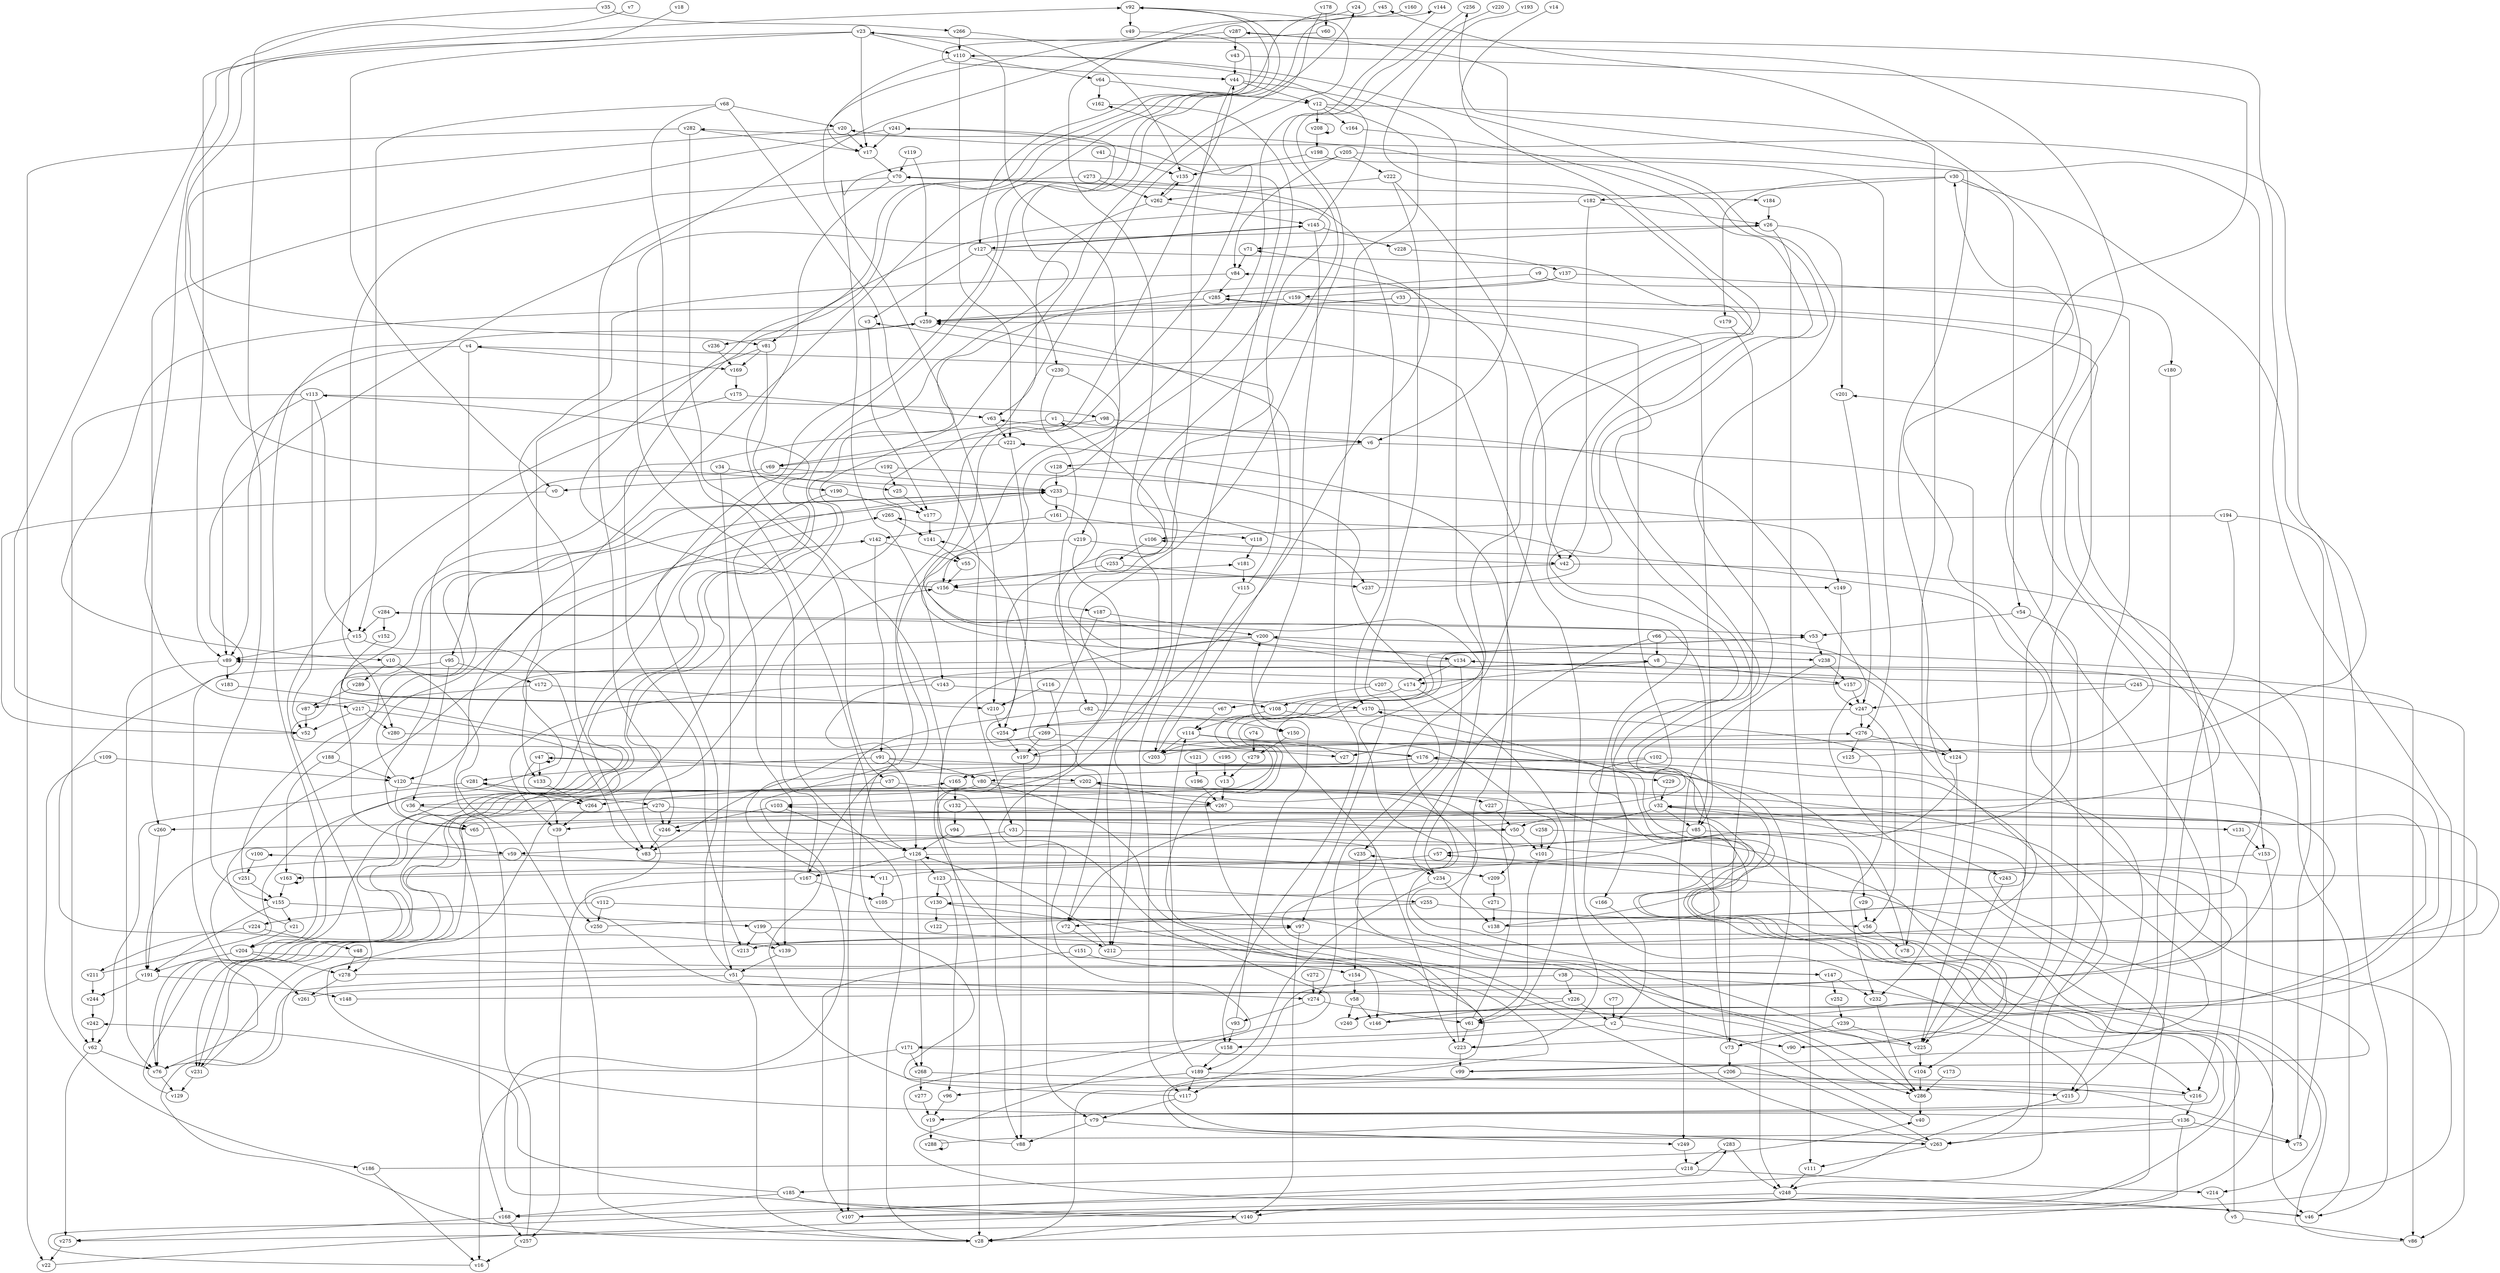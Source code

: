 // Benchmark game 422 - 290 vertices
// time_bound: 61
// targets: v228
digraph G {
    v0 [name="v0", player=0];
    v1 [name="v1", player=0];
    v2 [name="v2", player=1];
    v3 [name="v3", player=0];
    v4 [name="v4", player=1];
    v5 [name="v5", player=1];
    v6 [name="v6", player=0];
    v7 [name="v7", player=1];
    v8 [name="v8", player=1];
    v9 [name="v9", player=0];
    v10 [name="v10", player=1];
    v11 [name="v11", player=1];
    v12 [name="v12", player=0];
    v13 [name="v13", player=1];
    v14 [name="v14", player=1];
    v15 [name="v15", player=0];
    v16 [name="v16", player=1];
    v17 [name="v17", player=1];
    v18 [name="v18", player=1];
    v19 [name="v19", player=0];
    v20 [name="v20", player=1];
    v21 [name="v21", player=0];
    v22 [name="v22", player=0];
    v23 [name="v23", player=0];
    v24 [name="v24", player=1];
    v25 [name="v25", player=1];
    v26 [name="v26", player=1];
    v27 [name="v27", player=0];
    v28 [name="v28", player=1];
    v29 [name="v29", player=0];
    v30 [name="v30", player=1];
    v31 [name="v31", player=0];
    v32 [name="v32", player=1];
    v33 [name="v33", player=1];
    v34 [name="v34", player=1];
    v35 [name="v35", player=0];
    v36 [name="v36", player=1];
    v37 [name="v37", player=1];
    v38 [name="v38", player=1];
    v39 [name="v39", player=0];
    v40 [name="v40", player=0];
    v41 [name="v41", player=0];
    v42 [name="v42", player=1];
    v43 [name="v43", player=1];
    v44 [name="v44", player=1];
    v45 [name="v45", player=1];
    v46 [name="v46", player=0];
    v47 [name="v47", player=1];
    v48 [name="v48", player=1];
    v49 [name="v49", player=0];
    v50 [name="v50", player=1];
    v51 [name="v51", player=0];
    v52 [name="v52", player=1];
    v53 [name="v53", player=0];
    v54 [name="v54", player=0];
    v55 [name="v55", player=1];
    v56 [name="v56", player=0];
    v57 [name="v57", player=1];
    v58 [name="v58", player=0];
    v59 [name="v59", player=0];
    v60 [name="v60", player=1];
    v61 [name="v61", player=0];
    v62 [name="v62", player=1];
    v63 [name="v63", player=0];
    v64 [name="v64", player=0];
    v65 [name="v65", player=0];
    v66 [name="v66", player=1];
    v67 [name="v67", player=0];
    v68 [name="v68", player=0];
    v69 [name="v69", player=1];
    v70 [name="v70", player=1];
    v71 [name="v71", player=0];
    v72 [name="v72", player=0];
    v73 [name="v73", player=1];
    v74 [name="v74", player=1];
    v75 [name="v75", player=0];
    v76 [name="v76", player=1];
    v77 [name="v77", player=0];
    v78 [name="v78", player=1];
    v79 [name="v79", player=1];
    v80 [name="v80", player=0];
    v81 [name="v81", player=1];
    v82 [name="v82", player=1];
    v83 [name="v83", player=1];
    v84 [name="v84", player=1];
    v85 [name="v85", player=0];
    v86 [name="v86", player=0];
    v87 [name="v87", player=1];
    v88 [name="v88", player=1];
    v89 [name="v89", player=1];
    v90 [name="v90", player=1];
    v91 [name="v91", player=1];
    v92 [name="v92", player=0];
    v93 [name="v93", player=1];
    v94 [name="v94", player=1];
    v95 [name="v95", player=1];
    v96 [name="v96", player=1];
    v97 [name="v97", player=1];
    v98 [name="v98", player=0];
    v99 [name="v99", player=0];
    v100 [name="v100", player=1];
    v101 [name="v101", player=1];
    v102 [name="v102", player=1];
    v103 [name="v103", player=1];
    v104 [name="v104", player=0];
    v105 [name="v105", player=0];
    v106 [name="v106", player=0];
    v107 [name="v107", player=0];
    v108 [name="v108", player=1];
    v109 [name="v109", player=0];
    v110 [name="v110", player=1];
    v111 [name="v111", player=0];
    v112 [name="v112", player=0];
    v113 [name="v113", player=0];
    v114 [name="v114", player=0];
    v115 [name="v115", player=0];
    v116 [name="v116", player=1];
    v117 [name="v117", player=0];
    v118 [name="v118", player=0];
    v119 [name="v119", player=0];
    v120 [name="v120", player=1];
    v121 [name="v121", player=0];
    v122 [name="v122", player=0];
    v123 [name="v123", player=0];
    v124 [name="v124", player=1];
    v125 [name="v125", player=1];
    v126 [name="v126", player=0];
    v127 [name="v127", player=0];
    v128 [name="v128", player=1];
    v129 [name="v129", player=1];
    v130 [name="v130", player=1];
    v131 [name="v131", player=0];
    v132 [name="v132", player=1];
    v133 [name="v133", player=0];
    v134 [name="v134", player=0];
    v135 [name="v135", player=0];
    v136 [name="v136", player=1];
    v137 [name="v137", player=0];
    v138 [name="v138", player=1];
    v139 [name="v139", player=0];
    v140 [name="v140", player=1];
    v141 [name="v141", player=0];
    v142 [name="v142", player=1];
    v143 [name="v143", player=1];
    v144 [name="v144", player=0];
    v145 [name="v145", player=1];
    v146 [name="v146", player=1];
    v147 [name="v147", player=1];
    v148 [name="v148", player=0];
    v149 [name="v149", player=0];
    v150 [name="v150", player=1];
    v151 [name="v151", player=0];
    v152 [name="v152", player=1];
    v153 [name="v153", player=0];
    v154 [name="v154", player=1];
    v155 [name="v155", player=0];
    v156 [name="v156", player=1];
    v157 [name="v157", player=0];
    v158 [name="v158", player=1];
    v159 [name="v159", player=0];
    v160 [name="v160", player=1];
    v161 [name="v161", player=1];
    v162 [name="v162", player=1];
    v163 [name="v163", player=0];
    v164 [name="v164", player=1];
    v165 [name="v165", player=0];
    v166 [name="v166", player=0];
    v167 [name="v167", player=0];
    v168 [name="v168", player=0];
    v169 [name="v169", player=0];
    v170 [name="v170", player=1];
    v171 [name="v171", player=1];
    v172 [name="v172", player=0];
    v173 [name="v173", player=0];
    v174 [name="v174", player=0];
    v175 [name="v175", player=0];
    v176 [name="v176", player=0];
    v177 [name="v177", player=1];
    v178 [name="v178", player=1];
    v179 [name="v179", player=1];
    v180 [name="v180", player=1];
    v181 [name="v181", player=0];
    v182 [name="v182", player=1];
    v183 [name="v183", player=0];
    v184 [name="v184", player=0];
    v185 [name="v185", player=1];
    v186 [name="v186", player=0];
    v187 [name="v187", player=1];
    v188 [name="v188", player=0];
    v189 [name="v189", player=0];
    v190 [name="v190", player=0];
    v191 [name="v191", player=1];
    v192 [name="v192", player=0];
    v193 [name="v193", player=1];
    v194 [name="v194", player=1];
    v195 [name="v195", player=1];
    v196 [name="v196", player=1];
    v197 [name="v197", player=1];
    v198 [name="v198", player=1];
    v199 [name="v199", player=0];
    v200 [name="v200", player=1];
    v201 [name="v201", player=1];
    v202 [name="v202", player=1];
    v203 [name="v203", player=0];
    v204 [name="v204", player=0];
    v205 [name="v205", player=1];
    v206 [name="v206", player=1];
    v207 [name="v207", player=0];
    v208 [name="v208", player=0];
    v209 [name="v209", player=1];
    v210 [name="v210", player=1];
    v211 [name="v211", player=1];
    v212 [name="v212", player=0];
    v213 [name="v213", player=1];
    v214 [name="v214", player=1];
    v215 [name="v215", player=0];
    v216 [name="v216", player=0];
    v217 [name="v217", player=1];
    v218 [name="v218", player=1];
    v219 [name="v219", player=1];
    v220 [name="v220", player=0];
    v221 [name="v221", player=1];
    v222 [name="v222", player=0];
    v223 [name="v223", player=0];
    v224 [name="v224", player=1];
    v225 [name="v225", player=1];
    v226 [name="v226", player=0];
    v227 [name="v227", player=1];
    v228 [name="v228", player=0, target=1];
    v229 [name="v229", player=1];
    v230 [name="v230", player=1];
    v231 [name="v231", player=1];
    v232 [name="v232", player=1];
    v233 [name="v233", player=1];
    v234 [name="v234", player=1];
    v235 [name="v235", player=1];
    v236 [name="v236", player=0];
    v237 [name="v237", player=0];
    v238 [name="v238", player=0];
    v239 [name="v239", player=1];
    v240 [name="v240", player=1];
    v241 [name="v241", player=0];
    v242 [name="v242", player=0];
    v243 [name="v243", player=0];
    v244 [name="v244", player=1];
    v245 [name="v245", player=1];
    v246 [name="v246", player=1];
    v247 [name="v247", player=1];
    v248 [name="v248", player=0];
    v249 [name="v249", player=0];
    v250 [name="v250", player=0];
    v251 [name="v251", player=0];
    v252 [name="v252", player=0];
    v253 [name="v253", player=1];
    v254 [name="v254", player=1];
    v255 [name="v255", player=0];
    v256 [name="v256", player=0];
    v257 [name="v257", player=0];
    v258 [name="v258", player=1];
    v259 [name="v259", player=0];
    v260 [name="v260", player=0];
    v261 [name="v261", player=0];
    v262 [name="v262", player=1];
    v263 [name="v263", player=1];
    v264 [name="v264", player=0];
    v265 [name="v265", player=0];
    v266 [name="v266", player=0];
    v267 [name="v267", player=0];
    v268 [name="v268", player=1];
    v269 [name="v269", player=0];
    v270 [name="v270", player=1];
    v271 [name="v271", player=1];
    v272 [name="v272", player=0];
    v273 [name="v273", player=0];
    v274 [name="v274", player=0];
    v275 [name="v275", player=0];
    v276 [name="v276", player=0];
    v277 [name="v277", player=1];
    v278 [name="v278", player=0];
    v279 [name="v279", player=1];
    v280 [name="v280", player=0];
    v281 [name="v281", player=0];
    v282 [name="v282", player=0];
    v283 [name="v283", player=1];
    v284 [name="v284", player=1];
    v285 [name="v285", player=0];
    v286 [name="v286", player=1];
    v287 [name="v287", player=1];
    v288 [name="v288", player=0];
    v289 [name="v289", player=0];

    v0 -> v52 [constraint="t < 5"];
    v1 -> v213;
    v2 -> v158;
    v3 -> v177;
    v4 -> v169;
    v5 -> v57;
    v6 -> v225;
    v7 -> v217 [constraint="t >= 1"];
    v8 -> v174;
    v9 -> v285;
    v10 -> v28;
    v11 -> v256 [constraint="t >= 1"];
    v12 -> v208;
    v13 -> v267;
    v14 -> v19 [constraint="t >= 4"];
    v15 -> v83;
    v16 -> v283 [constraint="t mod 5 == 4"];
    v17 -> v70;
    v18 -> v233 [constraint="t >= 1"];
    v19 -> v288;
    v20 -> v81 [constraint="t < 11"];
    v21 -> v265 [constraint="t >= 3"];
    v22 -> v170 [constraint="t mod 3 == 2"];
    v23 -> v110;
    v24 -> v17 [constraint="t < 8"];
    v25 -> v177;
    v26 -> v71;
    v27 -> v203 [constraint="t < 15"];
    v28 -> v165 [constraint="t mod 2 == 1"];
    v29 -> v56;
    v30 -> v179;
    v31 -> v223;
    v32 -> v243;
    v33 -> v10 [constraint="t >= 3"];
    v34 -> v25;
    v35 -> v155;
    v36 -> v90 [constraint="t >= 2"];
    v37 -> v264;
    v38 -> v216;
    v39 -> v250;
    v40 -> v284 [constraint="t < 11"];
    v41 -> v135;
    v42 -> v156;
    v43 -> v225;
    v44 -> v12;
    v45 -> v139 [constraint="t mod 2 == 1"];
    v46 -> v71 [constraint="t < 13"];
    v47 -> v47;
    v48 -> v278;
    v49 -> v231 [constraint="t < 9"];
    v50 -> v191 [constraint="t mod 4 == 1"];
    v51 -> v76;
    v52 -> v92 [constraint="t mod 5 == 3"];
    v53 -> v171 [constraint="t < 12"];
    v54 -> v53;
    v55 -> v156;
    v56 -> v78;
    v57 -> v163;
    v58 -> v240;
    v59 -> v11;
    v60 -> v44 [constraint="t >= 4"];
    v61 -> v223;
    v62 -> v76;
    v63 -> v221;
    v64 -> v162;
    v65 -> v282 [constraint="t < 15"];
    v66 -> v8;
    v67 -> v8 [constraint="t < 15"];
    v68 -> v31;
    v69 -> v65;
    v70 -> v88;
    v71 -> v84;
    v72 -> v212;
    v73 -> v176;
    v74 -> v279;
    v75 -> v200;
    v76 -> v129;
    v77 -> v2;
    v78 -> v47 [constraint="t mod 5 == 1"];
    v79 -> v249;
    v80 -> v263 [constraint="t < 15"];
    v81 -> v190;
    v82 -> v150;
    v83 -> v30 [constraint="t < 12"];
    v84 -> v285;
    v85 -> v29;
    v86 -> v57 [constraint="t mod 2 == 0"];
    v87 -> v52;
    v88 -> v141 [constraint="t >= 3"];
    v89 -> v183;
    v90 -> v4 [constraint="t < 9"];
    v91 -> v80;
    v92 -> v108 [constraint="t mod 2 == 0"];
    v93 -> v158;
    v94 -> v126;
    v95 -> v76;
    v96 -> v19;
    v97 -> v140;
    v98 -> v69;
    v99 -> v63 [constraint="t < 10"];
    v100 -> v251;
    v101 -> v61;
    v102 -> v215;
    v103 -> v246;
    v104 -> v286;
    v105 -> v32 [constraint="t < 10"];
    v106 -> v253;
    v107 -> v106 [constraint="t < 11"];
    v108 -> v275 [constraint="t >= 1"];
    v109 -> v186;
    v110 -> v138 [constraint="t mod 5 == 2"];
    v111 -> v248;
    v112 -> v224;
    v113 -> v52;
    v114 -> v101;
    v115 -> v203;
    v116 -> v210;
    v117 -> v162 [constraint="t mod 5 == 2"];
    v118 -> v181;
    v119 -> v259;
    v120 -> v144 [constraint="t < 13"];
    v121 -> v196;
    v122 -> v176 [constraint="t mod 5 == 1"];
    v123 -> v96;
    v124 -> v27 [constraint="t mod 3 == 2"];
    v125 -> v20 [constraint="t >= 1"];
    v126 -> v209;
    v127 -> v286 [constraint="t < 10"];
    v128 -> v103 [constraint="t mod 3 == 2"];
    v129 -> v113 [constraint="t >= 5"];
    v130 -> v263 [constraint="t >= 4"];
    v131 -> v153;
    v132 -> v213 [constraint="t mod 2 == 1"];
    v133 -> v264;
    v134 -> v61 [constraint="t mod 3 == 0"];
    v135 -> v262;
    v136 -> v97 [constraint="t >= 3"];
    v137 -> v231 [constraint="t < 14"];
    v138 -> v246 [constraint="t < 8"];
    v139 -> v51;
    v140 -> v44 [constraint="t >= 3"];
    v141 -> v55;
    v142 -> v91;
    v143 -> v39;
    v144 -> v53 [constraint="t mod 4 == 3"];
    v145 -> v127;
    v146 -> v287 [constraint="t mod 4 == 0"];
    v147 -> v232;
    v148 -> v45 [constraint="t < 14"];
    v149 -> v247;
    v150 -> v279;
    v151 -> v154;
    v152 -> v59;
    v153 -> v99 [constraint="t >= 5"];
    v154 -> v58;
    v155 -> v21;
    v156 -> v92 [constraint="t mod 5 == 4"];
    v157 -> v1 [constraint="t < 15"];
    v158 -> v189;
    v159 -> v259;
    v160 -> v127 [constraint="t >= 4"];
    v161 -> v142;
    v162 -> v147 [constraint="t < 12"];
    v163 -> v163;
    v164 -> v19 [constraint="t < 6"];
    v165 -> v132;
    v166 -> v2;
    v167 -> v156;
    v168 -> v257;
    v169 -> v175;
    v170 -> v254;
    v171 -> v263;
    v172 -> v87;
    v173 -> v286;
    v174 -> v108;
    v175 -> v278;
    v176 -> v233 [constraint="t < 12"];
    v177 -> v141;
    v178 -> v76 [constraint="t mod 2 == 0"];
    v179 -> v73;
    v180 -> v215;
    v181 -> v115;
    v182 -> v42;
    v183 -> v76 [constraint="t >= 5"];
    v184 -> v26;
    v185 -> v242 [constraint="t < 8"];
    v186 -> v40 [constraint="t < 9"];
    v187 -> v269;
    v188 -> v233 [constraint="t mod 5 == 2"];
    v189 -> v114;
    v190 -> v177;
    v191 -> v148;
    v192 -> v0;
    v193 -> v286 [constraint="t < 15"];
    v194 -> v106;
    v195 -> v13;
    v196 -> v267;
    v197 -> v276 [constraint="t mod 5 == 1"];
    v198 -> v276;
    v199 -> v146;
    v200 -> v89;
    v201 -> v247;
    v202 -> v223 [constraint="t mod 2 == 0"];
    v203 -> v23 [constraint="t >= 3"];
    v204 -> v259;
    v205 -> v143;
    v206 -> v215;
    v207 -> v89 [constraint="t mod 2 == 1"];
    v208 -> v208;
    v209 -> v271;
    v210 -> v254;
    v211 -> v241 [constraint="t < 7"];
    v212 -> v202 [constraint="t mod 2 == 1"];
    v213 -> v235 [constraint="t < 9"];
    v214 -> v5;
    v215 -> v168 [constraint="t mod 3 == 0"];
    v216 -> v8 [constraint="t mod 3 == 2"];
    v217 -> v231 [constraint="t >= 5"];
    v218 -> v185;
    v219 -> v42;
    v220 -> v197 [constraint="t mod 3 == 0"];
    v221 -> v69;
    v222 -> v97;
    v223 -> v99;
    v224 -> v48;
    v225 -> v130 [constraint="t >= 1"];
    v226 -> v92 [constraint="t >= 5"];
    v227 -> v50;
    v228 -> v137;
    v229 -> v32;
    v230 -> v238 [constraint="t < 5"];
    v231 -> v24 [constraint="t mod 2 == 0"];
    v232 -> v286;
    v233 -> v237;
    v234 -> v163 [constraint="t mod 5 == 4"];
    v235 -> v154;
    v236 -> v169;
    v237 -> v265 [constraint="t >= 1"];
    v238 -> v181 [constraint="t mod 3 == 1"];
    v239 -> v225;
    v240 -> v32 [constraint="t < 7"];
    v241 -> v117;
    v242 -> v62;
    v243 -> v225;
    v244 -> v242;
    v245 -> v3 [constraint="t mod 3 == 0"];
    v246 -> v83;
    v247 -> v254;
    v248 -> v107;
    v249 -> v218;
    v250 -> v201 [constraint="t mod 5 == 4"];
    v251 -> v233 [constraint="t mod 3 == 2"];
    v252 -> v239;
    v253 -> v237;
    v254 -> v197;
    v255 -> v56;
    v256 -> v149 [constraint="t mod 3 == 1"];
    v257 -> v142;
    v258 -> v214 [constraint="t >= 5"];
    v259 -> v236;
    v260 -> v191;
    v261 -> v100 [constraint="t < 14"];
    v262 -> v63;
    v263 -> v53 [constraint="t >= 1"];
    v264 -> v39;
    v265 -> v141;
    v266 -> v135;
    v267 -> v260;
    v268 -> v75 [constraint="t < 6"];
    v269 -> v27;
    v270 -> v50;
    v271 -> v138;
    v272 -> v274;
    v273 -> v170;
    v274 -> v93;
    v275 -> v22;
    v276 -> v124;
    v277 -> v19;
    v278 -> v103 [constraint="t >= 1"];
    v279 -> v13;
    v280 -> v240 [constraint="t >= 4"];
    v281 -> v62;
    v282 -> v17;
    v283 -> v248;
    v284 -> v85;
    v285 -> v39 [constraint="t >= 3"];
    v286 -> v281 [constraint="t < 6"];
    v287 -> v212;
    v288 -> v281 [constraint="t mod 4 == 0"];
    v289 -> v87;
    v30 -> v54;
    v58 -> v146;
    v33 -> v104;
    v155 -> v199;
    v37 -> v267;
    v113 -> v89;
    v15 -> v89;
    v216 -> v136;
    v70 -> v184;
    v191 -> v244;
    v43 -> v44;
    v33 -> v259;
    v102 -> v166;
    v85 -> v57;
    v171 -> v16;
    v134 -> v174;
    v50 -> v101;
    v171 -> v268;
    v268 -> v277;
    v219 -> v72;
    v54 -> v263;
    v130 -> v122;
    v70 -> v280;
    v239 -> v73;
    v110 -> v210;
    v288 -> v288;
    v42 -> v216;
    v123 -> v255;
    v140 -> v28;
    v117 -> v79;
    v120 -> v65;
    v206 -> v28;
    v282 -> v22;
    v80 -> v36;
    v189 -> v117;
    v92 -> v49;
    v127 -> v230;
    v93 -> v200;
    v205 -> v222;
    v205 -> v153;
    v207 -> v274;
    v134 -> v86;
    v126 -> v268;
    v255 -> v72;
    v270 -> v246;
    v12 -> v78;
    v188 -> v163;
    v225 -> v104;
    v194 -> v140;
    v190 -> v139;
    v207 -> v67;
    v26 -> v201;
    v134 -> v120;
    v174 -> v61;
    v113 -> v15;
    v51 -> v274;
    v217 -> v52;
    v36 -> v65;
    v38 -> v117;
    v91 -> v126;
    v270 -> v168;
    v95 -> v172;
    v126 -> v167;
    v47 -> v39;
    v73 -> v206;
    v282 -> v37;
    v287 -> v43;
    v285 -> v259;
    v170 -> v232;
    v273 -> v262;
    v251 -> v155;
    v202 -> v267;
    v4 -> v89;
    v114 -> v176;
    v182 -> v26;
    v168 -> v275;
    v253 -> v156;
    v241 -> v17;
    v258 -> v101;
    v62 -> v275;
    v91 -> v248;
    v204 -> v191;
    v245 -> v86;
    v273 -> v246;
    v167 -> v257;
    v283 -> v218;
    v126 -> v123;
    v66 -> v234;
    v115 -> v70;
    v257 -> v16;
    v112 -> v250;
    v145 -> v228;
    v185 -> v168;
    v286 -> v40;
    v6 -> v128;
    v276 -> v125;
    v142 -> v55;
    v11 -> v105;
    v30 -> v46;
    v189 -> v96;
    v69 -> v233;
    v198 -> v135;
    v116 -> v79;
    v103 -> v126;
    v68 -> v126;
    v247 -> v56;
    v145 -> v150;
    v66 -> v124;
    v59 -> v261;
    v234 -> v189;
    v200 -> v134;
    v82 -> v107;
    v205 -> v84;
    v53 -> v238;
    v147 -> v252;
    v113 -> v98;
    v1 -> v6;
    v155 -> v191;
    v67 -> v114;
    v68 -> v20;
    v47 -> v202;
    v185 -> v140;
    v176 -> v167;
    v262 -> v145;
    v182 -> v81;
    v8 -> v157;
    v9 -> v180;
    v44 -> v212;
    v178 -> v60;
    v10 -> v289;
    v218 -> v214;
    v89 -> v76;
    v223 -> v259;
    v136 -> v28;
    v113 -> v62;
    v176 -> v229;
    v247 -> v276;
    v226 -> v146;
    v241 -> v260;
    v143 -> v170;
    v187 -> v200;
    v32 -> v285;
    v30 -> v182;
    v172 -> v210;
    v84 -> v83;
    v102 -> v80;
    v278 -> v261;
    v46 -> v134;
    v219 -> v156;
    v248 -> v46;
    v189 -> v216;
    v161 -> v118;
    v38 -> v226;
    v238 -> v249;
    v151 -> v107;
    v123 -> v130;
    v287 -> v6;
    v274 -> v61;
    v212 -> v126;
    v192 -> v25;
    v51 -> v28;
    v199 -> v213;
    v137 -> v248;
    v31 -> v59;
    v192 -> v149;
    v44 -> v234;
    v51 -> v233;
    v217 -> v280;
    v281 -> v264;
    v127 -> v145;
    v23 -> v0;
    v245 -> v247;
    v156 -> v187;
    v208 -> v198;
    v204 -> v147;
    v136 -> v263;
    v21 -> v204;
    v159 -> v85;
    v200 -> v28;
    v262 -> v135;
    v32 -> v85;
    v120 -> v270;
    v157 -> v247;
    v110 -> v221;
    v81 -> v133;
    v186 -> v16;
    v34 -> v51;
    v226 -> v2;
    v134 -> v235;
    v233 -> v161;
    v137 -> v159;
    v204 -> v278;
    v4 -> v95;
    v5 -> v86;
    v20 -> v17;
    v202 -> v204;
    v167 -> v105;
    v12 -> v158;
    v109 -> v120;
    v98 -> v6;
    v230 -> v82;
    v211 -> v244;
    v284 -> v15;
    v127 -> v3;
    v163 -> v155;
    v269 -> v83;
    v68 -> v15;
    v26 -> v111;
    v91 -> v281;
    v188 -> v120;
    v108 -> v114;
    v231 -> v129;
    v80 -> v209;
    v175 -> v63;
    v61 -> v221;
    v267 -> v131;
    v221 -> v254;
    v110 -> v64;
    v35 -> v266;
    v194 -> v75;
    v269 -> v197;
    v224 -> v211;
    v136 -> v75;
    v81 -> v169;
    v23 -> v17;
    v238 -> v157;
    v176 -> v165;
    v128 -> v233;
    v2 -> v90;
    v119 -> v70;
    v32 -> v50;
    v79 -> v88;
    v234 -> v138;
    v112 -> v97;
    v263 -> v111;
    v132 -> v94;
    v203 -> v259;
    v223 -> v84;
    v266 -> v110;
    v95 -> v36;
    v64 -> v12;
    v32 -> v72;
    v12 -> v164;
    v284 -> v152;
    v202 -> v227;
    v199 -> v139;
    v114 -> v203;
    v197 -> v88;
    v222 -> v262;
    v153 -> v46;
    v28 -> v26;
    v47 -> v133;
    v124 -> v232;
    v222 -> v42;
    v23 -> v219;
    v145 -> v110;
    v23 -> v89;
}
